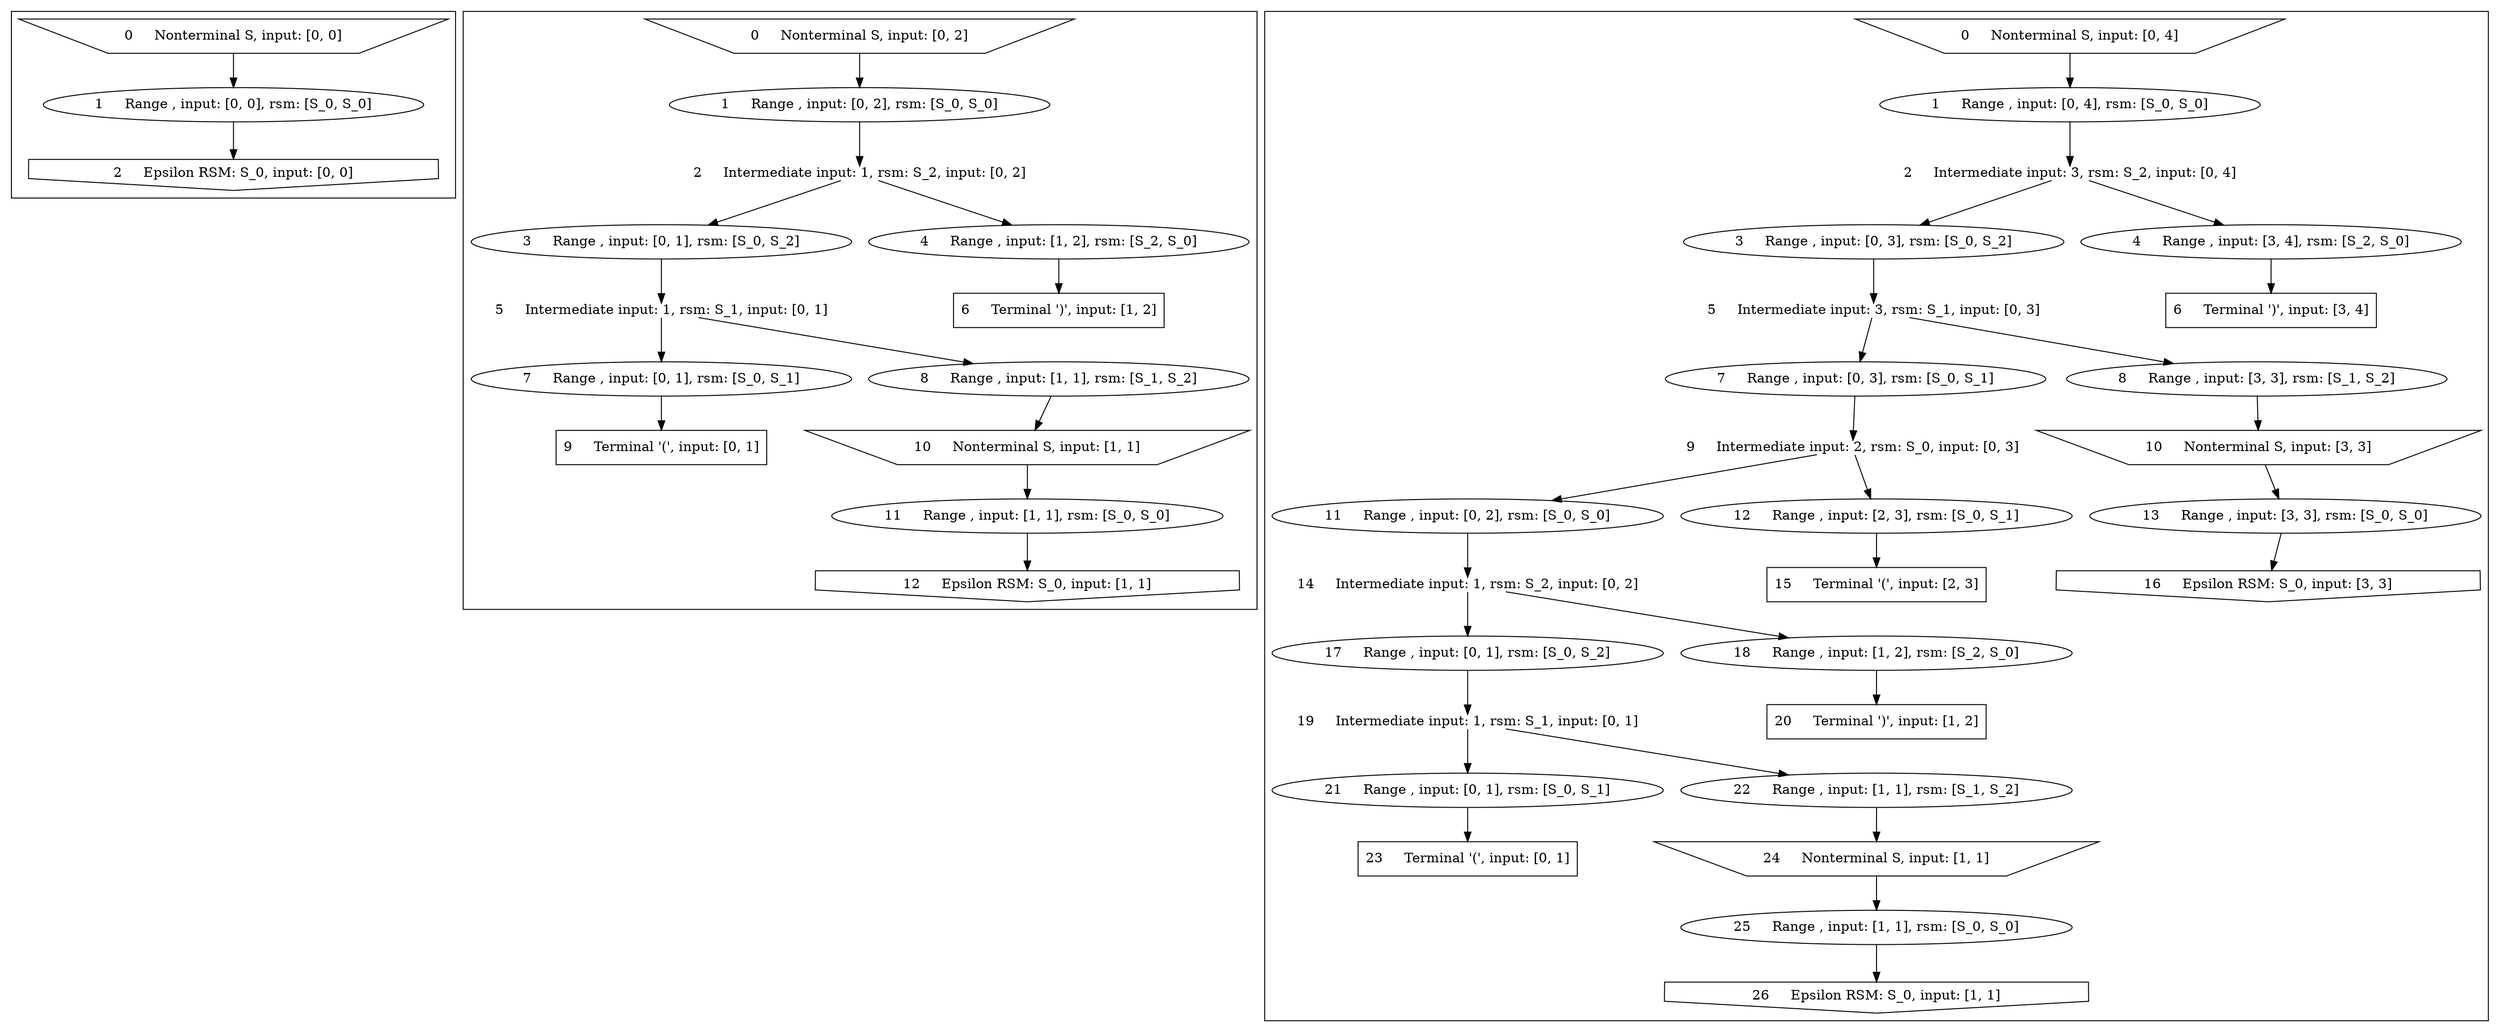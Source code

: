 digraph g {
labelloc="t"
label=""
subgraph cluster_0{
labelloc="t"
_0_0 [label = "0     Nonterminal S, input: [0, 0]", shape = invtrapezium]
_0_1 [label = "1     Range , input: [0, 0], rsm: [S_0, S_0]", shape = ellipse]
_0_2 [label = "2     Epsilon RSM: S_0, input: [0, 0]", shape = invhouse]
_0_0->_0_1
_0_1->_0_2
}

subgraph cluster_1{
labelloc="t"
_1_0 [label = "0     Nonterminal S, input: [0, 2]", shape = invtrapezium]
_1_1 [label = "1     Range , input: [0, 2], rsm: [S_0, S_0]", shape = ellipse]
_1_2 [label = "10     Nonterminal S, input: [1, 1]", shape = invtrapezium]
_1_3 [label = "11     Range , input: [1, 1], rsm: [S_0, S_0]", shape = ellipse]
_1_4 [label = "12     Epsilon RSM: S_0, input: [1, 1]", shape = invhouse]
_1_5 [label = "2     Intermediate input: 1, rsm: S_2, input: [0, 2]", shape = plain]
_1_6 [label = "3     Range , input: [0, 1], rsm: [S_0, S_2]", shape = ellipse]
_1_7 [label = "4     Range , input: [1, 2], rsm: [S_2, S_0]", shape = ellipse]
_1_8 [label = "5     Intermediate input: 1, rsm: S_1, input: [0, 1]", shape = plain]
_1_9 [label = "6     Terminal ')', input: [1, 2]", shape = rectangle]
_1_10 [label = "7     Range , input: [0, 1], rsm: [S_0, S_1]", shape = ellipse]
_1_11 [label = "8     Range , input: [1, 1], rsm: [S_1, S_2]", shape = ellipse]
_1_12 [label = "9     Terminal '(', input: [0, 1]", shape = rectangle]
_1_0->_1_1
_1_1->_1_5
_1_2->_1_3
_1_3->_1_4
_1_5->_1_6
_1_5->_1_7
_1_6->_1_8
_1_7->_1_9
_1_8->_1_10
_1_8->_1_11
_1_10->_1_12
_1_11->_1_2
}

subgraph cluster_2{
labelloc="t"
_2_0 [label = "0     Nonterminal S, input: [0, 4]", shape = invtrapezium]
_2_1 [label = "1     Range , input: [0, 4], rsm: [S_0, S_0]", shape = ellipse]
_2_2 [label = "10     Nonterminal S, input: [3, 3]", shape = invtrapezium]
_2_3 [label = "11     Range , input: [0, 2], rsm: [S_0, S_0]", shape = ellipse]
_2_4 [label = "12     Range , input: [2, 3], rsm: [S_0, S_1]", shape = ellipse]
_2_5 [label = "13     Range , input: [3, 3], rsm: [S_0, S_0]", shape = ellipse]
_2_6 [label = "14     Intermediate input: 1, rsm: S_2, input: [0, 2]", shape = plain]
_2_7 [label = "15     Terminal '(', input: [2, 3]", shape = rectangle]
_2_8 [label = "16     Epsilon RSM: S_0, input: [3, 3]", shape = invhouse]
_2_9 [label = "17     Range , input: [0, 1], rsm: [S_0, S_2]", shape = ellipse]
_2_10 [label = "18     Range , input: [1, 2], rsm: [S_2, S_0]", shape = ellipse]
_2_11 [label = "19     Intermediate input: 1, rsm: S_1, input: [0, 1]", shape = plain]
_2_12 [label = "2     Intermediate input: 3, rsm: S_2, input: [0, 4]", shape = plain]
_2_13 [label = "20     Terminal ')', input: [1, 2]", shape = rectangle]
_2_14 [label = "21     Range , input: [0, 1], rsm: [S_0, S_1]", shape = ellipse]
_2_15 [label = "22     Range , input: [1, 1], rsm: [S_1, S_2]", shape = ellipse]
_2_16 [label = "23     Terminal '(', input: [0, 1]", shape = rectangle]
_2_17 [label = "24     Nonterminal S, input: [1, 1]", shape = invtrapezium]
_2_18 [label = "25     Range , input: [1, 1], rsm: [S_0, S_0]", shape = ellipse]
_2_19 [label = "26     Epsilon RSM: S_0, input: [1, 1]", shape = invhouse]
_2_20 [label = "3     Range , input: [0, 3], rsm: [S_0, S_2]", shape = ellipse]
_2_21 [label = "4     Range , input: [3, 4], rsm: [S_2, S_0]", shape = ellipse]
_2_22 [label = "5     Intermediate input: 3, rsm: S_1, input: [0, 3]", shape = plain]
_2_23 [label = "6     Terminal ')', input: [3, 4]", shape = rectangle]
_2_24 [label = "7     Range , input: [0, 3], rsm: [S_0, S_1]", shape = ellipse]
_2_25 [label = "8     Range , input: [3, 3], rsm: [S_1, S_2]", shape = ellipse]
_2_26 [label = "9     Intermediate input: 2, rsm: S_0, input: [0, 3]", shape = plain]
_2_0->_2_1
_2_1->_2_12
_2_2->_2_5
_2_3->_2_6
_2_4->_2_7
_2_5->_2_8
_2_6->_2_9
_2_6->_2_10
_2_9->_2_11
_2_10->_2_13
_2_11->_2_14
_2_11->_2_15
_2_12->_2_20
_2_12->_2_21
_2_14->_2_16
_2_15->_2_17
_2_17->_2_18
_2_18->_2_19
_2_20->_2_22
_2_21->_2_23
_2_22->_2_24
_2_22->_2_25
_2_24->_2_26
_2_25->_2_2
_2_26->_2_3
_2_26->_2_4
}

}
